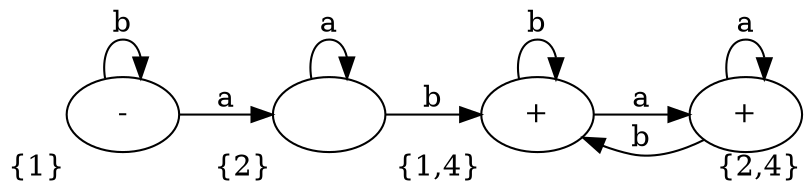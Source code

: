 digraph G {
    rankdir=LR;

    1  [label="-", xlabel="{1}"];
    2  [label="",  xlabel="{2}"];
    14 [label="+", xlabel="{1,4}"];
    24 [label="+", xlabel="{2,4}"];

    1->2[label="a"];
    1->1[label="b"];
    2->2[label="a"];
    2->14[label="b"];
    14->24[label="a"];
    14->14[label="b"];
    24->24[label="a"];
    24->14[label="b"];

}